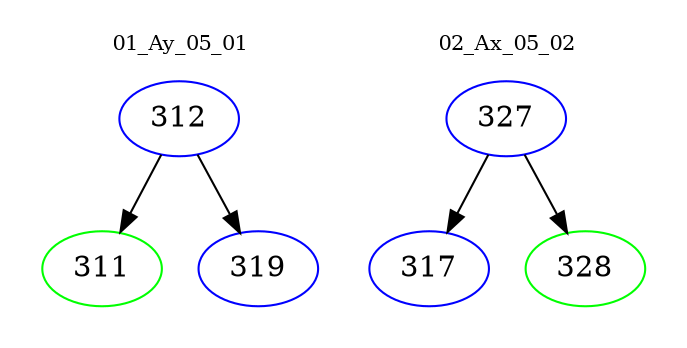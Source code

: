 digraph{
subgraph cluster_0 {
color = white
label = "01_Ay_05_01";
fontsize=10;
T0_312 [label="312", color="blue"]
T0_312 -> T0_311 [color="black"]
T0_311 [label="311", color="green"]
T0_312 -> T0_319 [color="black"]
T0_319 [label="319", color="blue"]
}
subgraph cluster_1 {
color = white
label = "02_Ax_05_02";
fontsize=10;
T1_327 [label="327", color="blue"]
T1_327 -> T1_317 [color="black"]
T1_317 [label="317", color="blue"]
T1_327 -> T1_328 [color="black"]
T1_328 [label="328", color="green"]
}
}
